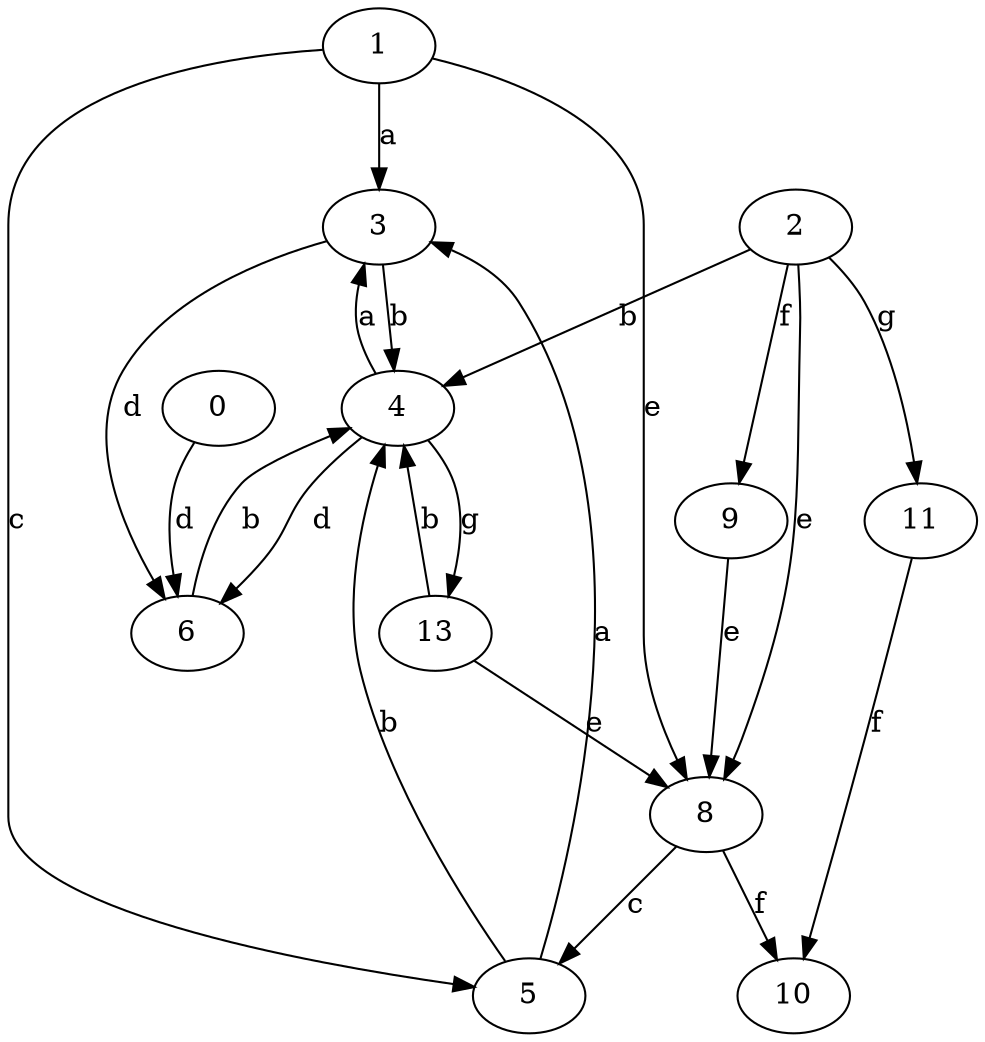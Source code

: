 strict digraph  {
3;
0;
4;
1;
5;
6;
8;
9;
10;
11;
2;
13;
3 -> 4  [label=b];
3 -> 6  [label=d];
0 -> 6  [label=d];
4 -> 3  [label=a];
4 -> 6  [label=d];
4 -> 13  [label=g];
1 -> 3  [label=a];
1 -> 5  [label=c];
1 -> 8  [label=e];
5 -> 3  [label=a];
5 -> 4  [label=b];
6 -> 4  [label=b];
8 -> 5  [label=c];
8 -> 10  [label=f];
9 -> 8  [label=e];
11 -> 10  [label=f];
2 -> 4  [label=b];
2 -> 8  [label=e];
2 -> 9  [label=f];
2 -> 11  [label=g];
13 -> 4  [label=b];
13 -> 8  [label=e];
}
